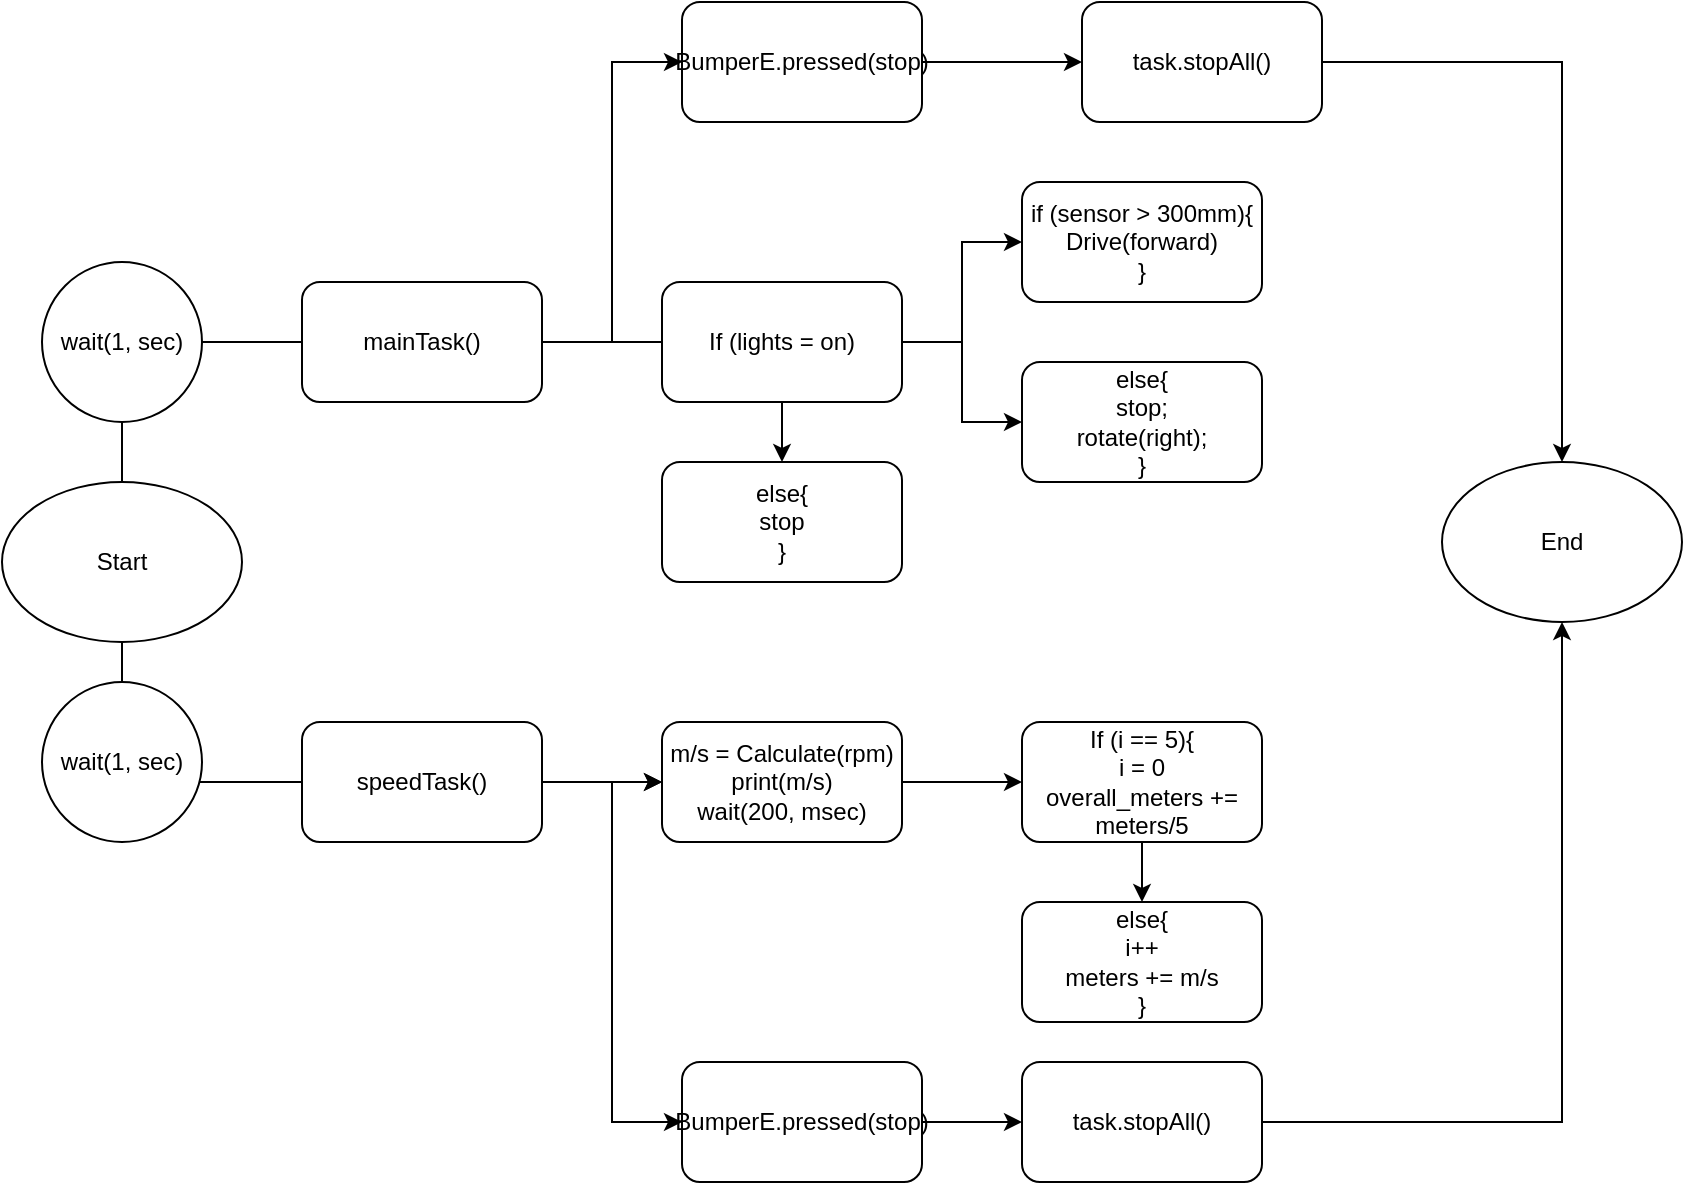 <mxfile version="20.8.5" type="github">
  <diagram id="Hh9mBltEBBYd4GxImdHt" name="Page-1">
    <mxGraphModel dx="1434" dy="788" grid="1" gridSize="10" guides="1" tooltips="1" connect="1" arrows="1" fold="1" page="1" pageScale="1" pageWidth="850" pageHeight="1100" math="0" shadow="0">
      <root>
        <mxCell id="0" />
        <mxCell id="1" parent="0" />
        <mxCell id="cPJrAUq1hi2ilmZjBuvy-9" style="edgeStyle=orthogonalEdgeStyle;rounded=0;orthogonalLoop=1;jettySize=auto;html=1;" edge="1" parent="1" source="cPJrAUq1hi2ilmZjBuvy-1">
          <mxGeometry relative="1" as="geometry">
            <mxPoint x="130" y="190" as="targetPoint" />
          </mxGeometry>
        </mxCell>
        <mxCell id="cPJrAUq1hi2ilmZjBuvy-11" style="edgeStyle=orthogonalEdgeStyle;rounded=0;orthogonalLoop=1;jettySize=auto;html=1;" edge="1" parent="1" source="cPJrAUq1hi2ilmZjBuvy-1">
          <mxGeometry relative="1" as="geometry">
            <mxPoint x="130" y="410" as="targetPoint" />
          </mxGeometry>
        </mxCell>
        <mxCell id="cPJrAUq1hi2ilmZjBuvy-1" value="Start" style="ellipse;whiteSpace=wrap;html=1;" vertex="1" parent="1">
          <mxGeometry x="70" y="260" width="120" height="80" as="geometry" />
        </mxCell>
        <mxCell id="cPJrAUq1hi2ilmZjBuvy-10" style="edgeStyle=orthogonalEdgeStyle;rounded=0;orthogonalLoop=1;jettySize=auto;html=1;" edge="1" parent="1" source="cPJrAUq1hi2ilmZjBuvy-2">
          <mxGeometry relative="1" as="geometry">
            <mxPoint x="130" y="190" as="targetPoint" />
          </mxGeometry>
        </mxCell>
        <mxCell id="cPJrAUq1hi2ilmZjBuvy-14" style="edgeStyle=orthogonalEdgeStyle;rounded=0;orthogonalLoop=1;jettySize=auto;html=1;entryX=0;entryY=0.5;entryDx=0;entryDy=0;" edge="1" parent="1" source="cPJrAUq1hi2ilmZjBuvy-2" target="cPJrAUq1hi2ilmZjBuvy-13">
          <mxGeometry relative="1" as="geometry" />
        </mxCell>
        <mxCell id="cPJrAUq1hi2ilmZjBuvy-2" value="mainTask()" style="rounded=1;whiteSpace=wrap;html=1;" vertex="1" parent="1">
          <mxGeometry x="220" y="160" width="120" height="60" as="geometry" />
        </mxCell>
        <mxCell id="cPJrAUq1hi2ilmZjBuvy-12" style="edgeStyle=orthogonalEdgeStyle;rounded=0;orthogonalLoop=1;jettySize=auto;html=1;" edge="1" parent="1" source="cPJrAUq1hi2ilmZjBuvy-3">
          <mxGeometry relative="1" as="geometry">
            <mxPoint x="130" y="410" as="targetPoint" />
          </mxGeometry>
        </mxCell>
        <mxCell id="cPJrAUq1hi2ilmZjBuvy-29" value="" style="edgeStyle=orthogonalEdgeStyle;rounded=0;orthogonalLoop=1;jettySize=auto;html=1;" edge="1" parent="1" source="cPJrAUq1hi2ilmZjBuvy-3" target="cPJrAUq1hi2ilmZjBuvy-28">
          <mxGeometry relative="1" as="geometry" />
        </mxCell>
        <mxCell id="cPJrAUq1hi2ilmZjBuvy-37" value="" style="edgeStyle=orthogonalEdgeStyle;rounded=0;orthogonalLoop=1;jettySize=auto;html=1;" edge="1" parent="1" source="cPJrAUq1hi2ilmZjBuvy-3" target="cPJrAUq1hi2ilmZjBuvy-28">
          <mxGeometry relative="1" as="geometry" />
        </mxCell>
        <mxCell id="cPJrAUq1hi2ilmZjBuvy-39" style="edgeStyle=orthogonalEdgeStyle;rounded=0;orthogonalLoop=1;jettySize=auto;html=1;entryX=0;entryY=0.5;entryDx=0;entryDy=0;" edge="1" parent="1" source="cPJrAUq1hi2ilmZjBuvy-3" target="cPJrAUq1hi2ilmZjBuvy-36">
          <mxGeometry relative="1" as="geometry" />
        </mxCell>
        <mxCell id="cPJrAUq1hi2ilmZjBuvy-3" value="speedTask()" style="rounded=1;whiteSpace=wrap;html=1;" vertex="1" parent="1">
          <mxGeometry x="220" y="380" width="120" height="60" as="geometry" />
        </mxCell>
        <mxCell id="cPJrAUq1hi2ilmZjBuvy-4" value="if (sensor &amp;gt; 300mm){&lt;br&gt;Drive(forward)&lt;br&gt;}" style="rounded=1;whiteSpace=wrap;html=1;" vertex="1" parent="1">
          <mxGeometry x="580" y="110" width="120" height="60" as="geometry" />
        </mxCell>
        <mxCell id="cPJrAUq1hi2ilmZjBuvy-5" value="else{&lt;br&gt;stop;&lt;br&gt;rotate(right);&lt;br&gt;}" style="rounded=1;whiteSpace=wrap;html=1;" vertex="1" parent="1">
          <mxGeometry x="580" y="200" width="120" height="60" as="geometry" />
        </mxCell>
        <mxCell id="cPJrAUq1hi2ilmZjBuvy-16" value="" style="edgeStyle=orthogonalEdgeStyle;rounded=0;orthogonalLoop=1;jettySize=auto;html=1;" edge="1" parent="1" source="cPJrAUq1hi2ilmZjBuvy-13" target="cPJrAUq1hi2ilmZjBuvy-15">
          <mxGeometry relative="1" as="geometry" />
        </mxCell>
        <mxCell id="cPJrAUq1hi2ilmZjBuvy-13" value="BumperE.pressed(stop)" style="rounded=1;whiteSpace=wrap;html=1;" vertex="1" parent="1">
          <mxGeometry x="410" y="20" width="120" height="60" as="geometry" />
        </mxCell>
        <mxCell id="cPJrAUq1hi2ilmZjBuvy-35" style="edgeStyle=orthogonalEdgeStyle;rounded=0;orthogonalLoop=1;jettySize=auto;html=1;" edge="1" parent="1" source="cPJrAUq1hi2ilmZjBuvy-15" target="cPJrAUq1hi2ilmZjBuvy-34">
          <mxGeometry relative="1" as="geometry" />
        </mxCell>
        <mxCell id="cPJrAUq1hi2ilmZjBuvy-15" value="task.stopAll()" style="whiteSpace=wrap;html=1;rounded=1;" vertex="1" parent="1">
          <mxGeometry x="610" y="20" width="120" height="60" as="geometry" />
        </mxCell>
        <mxCell id="cPJrAUq1hi2ilmZjBuvy-18" value="" style="edgeStyle=orthogonalEdgeStyle;rounded=0;orthogonalLoop=1;jettySize=auto;html=1;endArrow=none;" edge="1" parent="1" source="cPJrAUq1hi2ilmZjBuvy-2" target="cPJrAUq1hi2ilmZjBuvy-17">
          <mxGeometry relative="1" as="geometry">
            <mxPoint x="340" y="190" as="sourcePoint" />
            <mxPoint x="530" y="130" as="targetPoint" />
          </mxGeometry>
        </mxCell>
        <mxCell id="cPJrAUq1hi2ilmZjBuvy-19" style="edgeStyle=orthogonalEdgeStyle;rounded=0;orthogonalLoop=1;jettySize=auto;html=1;" edge="1" parent="1" source="cPJrAUq1hi2ilmZjBuvy-17" target="cPJrAUq1hi2ilmZjBuvy-4">
          <mxGeometry relative="1" as="geometry" />
        </mxCell>
        <mxCell id="cPJrAUq1hi2ilmZjBuvy-20" style="edgeStyle=orthogonalEdgeStyle;rounded=0;orthogonalLoop=1;jettySize=auto;html=1;" edge="1" parent="1" source="cPJrAUq1hi2ilmZjBuvy-17" target="cPJrAUq1hi2ilmZjBuvy-5">
          <mxGeometry relative="1" as="geometry" />
        </mxCell>
        <mxCell id="cPJrAUq1hi2ilmZjBuvy-22" value="" style="edgeStyle=orthogonalEdgeStyle;rounded=0;orthogonalLoop=1;jettySize=auto;html=1;" edge="1" parent="1" source="cPJrAUq1hi2ilmZjBuvy-17" target="cPJrAUq1hi2ilmZjBuvy-21">
          <mxGeometry relative="1" as="geometry" />
        </mxCell>
        <mxCell id="cPJrAUq1hi2ilmZjBuvy-17" value="If (lights = on)" style="rounded=1;whiteSpace=wrap;html=1;" vertex="1" parent="1">
          <mxGeometry x="400" y="160" width="120" height="60" as="geometry" />
        </mxCell>
        <mxCell id="cPJrAUq1hi2ilmZjBuvy-21" value="else{&lt;br&gt;stop&lt;br&gt;}" style="whiteSpace=wrap;html=1;rounded=1;" vertex="1" parent="1">
          <mxGeometry x="400" y="250" width="120" height="60" as="geometry" />
        </mxCell>
        <mxCell id="cPJrAUq1hi2ilmZjBuvy-25" value="wait(1, sec)" style="ellipse;whiteSpace=wrap;html=1;aspect=fixed;" vertex="1" parent="1">
          <mxGeometry x="90" y="150" width="80" height="80" as="geometry" />
        </mxCell>
        <mxCell id="cPJrAUq1hi2ilmZjBuvy-27" value="wait(1, sec)" style="ellipse;whiteSpace=wrap;html=1;aspect=fixed;" vertex="1" parent="1">
          <mxGeometry x="90" y="360" width="80" height="80" as="geometry" />
        </mxCell>
        <mxCell id="cPJrAUq1hi2ilmZjBuvy-31" value="" style="edgeStyle=orthogonalEdgeStyle;rounded=0;orthogonalLoop=1;jettySize=auto;html=1;" edge="1" parent="1" source="cPJrAUq1hi2ilmZjBuvy-28" target="cPJrAUq1hi2ilmZjBuvy-30">
          <mxGeometry relative="1" as="geometry" />
        </mxCell>
        <mxCell id="cPJrAUq1hi2ilmZjBuvy-28" value="m/s = Calculate(rpm)&lt;br&gt;print(m/s)&lt;br&gt;wait(200, msec)" style="whiteSpace=wrap;html=1;rounded=1;" vertex="1" parent="1">
          <mxGeometry x="400" y="380" width="120" height="60" as="geometry" />
        </mxCell>
        <mxCell id="cPJrAUq1hi2ilmZjBuvy-33" value="" style="edgeStyle=orthogonalEdgeStyle;rounded=0;orthogonalLoop=1;jettySize=auto;html=1;" edge="1" parent="1" source="cPJrAUq1hi2ilmZjBuvy-30" target="cPJrAUq1hi2ilmZjBuvy-32">
          <mxGeometry relative="1" as="geometry" />
        </mxCell>
        <mxCell id="cPJrAUq1hi2ilmZjBuvy-30" value="If (i == 5){&lt;br&gt;i = 0&lt;br&gt;overall_meters += meters/5" style="whiteSpace=wrap;html=1;rounded=1;" vertex="1" parent="1">
          <mxGeometry x="580" y="380" width="120" height="60" as="geometry" />
        </mxCell>
        <mxCell id="cPJrAUq1hi2ilmZjBuvy-32" value="else{&lt;br&gt;i++&lt;br&gt;meters += m/s&lt;br&gt;}" style="whiteSpace=wrap;html=1;rounded=1;" vertex="1" parent="1">
          <mxGeometry x="580" y="470" width="120" height="60" as="geometry" />
        </mxCell>
        <mxCell id="cPJrAUq1hi2ilmZjBuvy-34" value="End" style="ellipse;whiteSpace=wrap;html=1;" vertex="1" parent="1">
          <mxGeometry x="790" y="250" width="120" height="80" as="geometry" />
        </mxCell>
        <mxCell id="cPJrAUq1hi2ilmZjBuvy-41" value="" style="edgeStyle=orthogonalEdgeStyle;rounded=0;orthogonalLoop=1;jettySize=auto;html=1;" edge="1" parent="1" source="cPJrAUq1hi2ilmZjBuvy-36" target="cPJrAUq1hi2ilmZjBuvy-40">
          <mxGeometry relative="1" as="geometry" />
        </mxCell>
        <mxCell id="cPJrAUq1hi2ilmZjBuvy-36" value="BumperE.pressed(stop)" style="rounded=1;whiteSpace=wrap;html=1;" vertex="1" parent="1">
          <mxGeometry x="410" y="550" width="120" height="60" as="geometry" />
        </mxCell>
        <mxCell id="cPJrAUq1hi2ilmZjBuvy-42" style="edgeStyle=orthogonalEdgeStyle;rounded=0;orthogonalLoop=1;jettySize=auto;html=1;" edge="1" parent="1" source="cPJrAUq1hi2ilmZjBuvy-40" target="cPJrAUq1hi2ilmZjBuvy-34">
          <mxGeometry relative="1" as="geometry" />
        </mxCell>
        <mxCell id="cPJrAUq1hi2ilmZjBuvy-40" value="task.stopAll()" style="whiteSpace=wrap;html=1;rounded=1;" vertex="1" parent="1">
          <mxGeometry x="580" y="550" width="120" height="60" as="geometry" />
        </mxCell>
      </root>
    </mxGraphModel>
  </diagram>
</mxfile>
